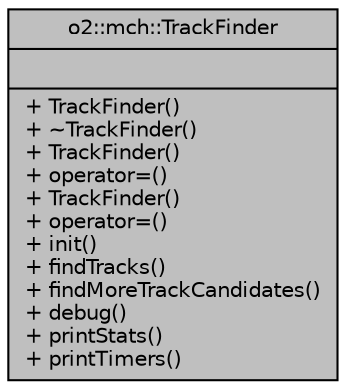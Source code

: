 digraph "o2::mch::TrackFinder"
{
 // INTERACTIVE_SVG=YES
  bgcolor="transparent";
  edge [fontname="Helvetica",fontsize="10",labelfontname="Helvetica",labelfontsize="10"];
  node [fontname="Helvetica",fontsize="10",shape=record];
  Node1 [label="{o2::mch::TrackFinder\n||+ TrackFinder()\l+ ~TrackFinder()\l+ TrackFinder()\l+ operator=()\l+ TrackFinder()\l+ operator=()\l+ init()\l+ findTracks()\l+ findMoreTrackCandidates()\l+ debug()\l+ printStats()\l+ printTimers()\l}",height=0.2,width=0.4,color="black", fillcolor="grey75", style="filled", fontcolor="black"];
}
